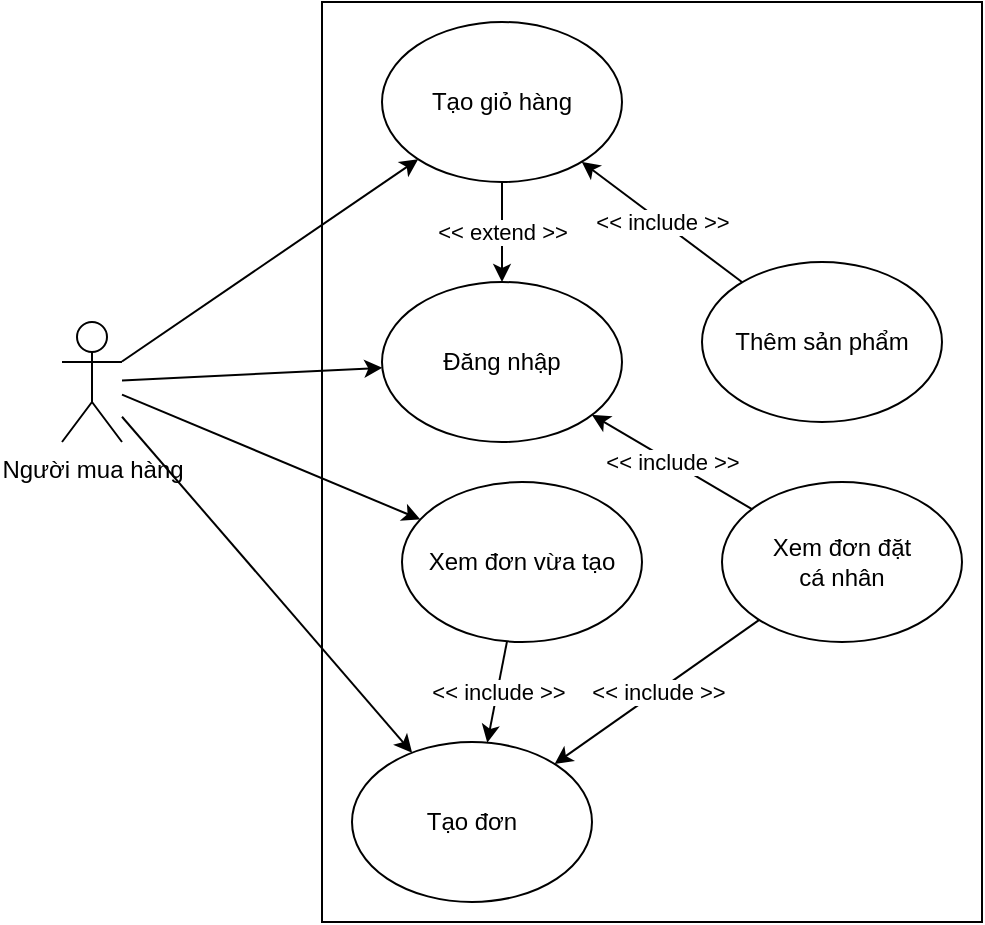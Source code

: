 <mxfile version="19.0.3" type="device"><diagram id="qdYuRsShj7G3t5fDsV2y" name="Page-1"><mxGraphModel dx="943" dy="614" grid="1" gridSize="10" guides="1" tooltips="1" connect="1" arrows="1" fold="1" page="1" pageScale="1" pageWidth="850" pageHeight="1100" math="0" shadow="0"><root><mxCell id="0"/><mxCell id="1" parent="0"/><mxCell id="baN-soKplbsTqqDCzF-q-1" value="Object" style="html=1;" vertex="1" parent="1"><mxGeometry x="350" y="320" width="330" height="460" as="geometry"/></mxCell><mxCell id="9pTlewjjPtEBUBOjCSyE-1" value="Người mua hàng" style="shape=umlActor;verticalLabelPosition=bottom;verticalAlign=top;html=1;outlineConnect=0;" parent="1" vertex="1"><mxGeometry x="220" y="480" width="30" height="60" as="geometry"/></mxCell><mxCell id="9pTlewjjPtEBUBOjCSyE-2" value="Tạo giỏ hàng" style="ellipse;whiteSpace=wrap;html=1;" parent="1" vertex="1"><mxGeometry x="380" y="330" width="120" height="80" as="geometry"/></mxCell><mxCell id="9pTlewjjPtEBUBOjCSyE-3" value="Thêm sản phẩm" style="ellipse;whiteSpace=wrap;html=1;" parent="1" vertex="1"><mxGeometry x="540" y="450" width="120" height="80" as="geometry"/></mxCell><mxCell id="9pTlewjjPtEBUBOjCSyE-4" value="&amp;lt;&amp;lt; include &amp;gt;&amp;gt;" style="endArrow=classic;html=1;rounded=0;" parent="1" source="9pTlewjjPtEBUBOjCSyE-3" target="9pTlewjjPtEBUBOjCSyE-2" edge="1"><mxGeometry width="50" height="50" relative="1" as="geometry"><mxPoint x="400" y="340" as="sourcePoint"/><mxPoint x="450" y="290" as="targetPoint"/></mxGeometry></mxCell><mxCell id="9pTlewjjPtEBUBOjCSyE-5" value="Đăng nhập" style="ellipse;whiteSpace=wrap;html=1;" parent="1" vertex="1"><mxGeometry x="380" y="460" width="120" height="80" as="geometry"/></mxCell><mxCell id="9pTlewjjPtEBUBOjCSyE-6" value="&amp;lt;&amp;lt; extend &amp;gt;&amp;gt;" style="endArrow=classic;html=1;rounded=0;" parent="1" source="9pTlewjjPtEBUBOjCSyE-2" target="9pTlewjjPtEBUBOjCSyE-5" edge="1"><mxGeometry width="50" height="50" relative="1" as="geometry"><mxPoint x="400" y="340" as="sourcePoint"/><mxPoint x="240" y="390" as="targetPoint"/></mxGeometry></mxCell><mxCell id="9pTlewjjPtEBUBOjCSyE-7" value="Xem đơn đặt&lt;br&gt;cá nhân" style="ellipse;whiteSpace=wrap;html=1;" parent="1" vertex="1"><mxGeometry x="550" y="560" width="120" height="80" as="geometry"/></mxCell><mxCell id="9pTlewjjPtEBUBOjCSyE-8" value="&amp;lt;&amp;lt; include &amp;gt;&amp;gt;" style="endArrow=classic;html=1;rounded=0;" parent="1" source="9pTlewjjPtEBUBOjCSyE-7" target="9pTlewjjPtEBUBOjCSyE-5" edge="1"><mxGeometry width="50" height="50" relative="1" as="geometry"><mxPoint x="520" y="330" as="sourcePoint"/><mxPoint x="570" y="280" as="targetPoint"/></mxGeometry></mxCell><mxCell id="9pTlewjjPtEBUBOjCSyE-9" value="Tạo đơn" style="ellipse;whiteSpace=wrap;html=1;" parent="1" vertex="1"><mxGeometry x="365" y="690" width="120" height="80" as="geometry"/></mxCell><mxCell id="9pTlewjjPtEBUBOjCSyE-10" value="&amp;lt;&amp;lt; include &amp;gt;&amp;gt;" style="endArrow=classic;html=1;rounded=0;" parent="1" source="9pTlewjjPtEBUBOjCSyE-7" target="9pTlewjjPtEBUBOjCSyE-9" edge="1"><mxGeometry width="50" height="50" relative="1" as="geometry"><mxPoint x="520" y="440" as="sourcePoint"/><mxPoint x="570" y="390" as="targetPoint"/></mxGeometry></mxCell><mxCell id="9pTlewjjPtEBUBOjCSyE-11" value="Xem đơn vừa tạo" style="ellipse;whiteSpace=wrap;html=1;" parent="1" vertex="1"><mxGeometry x="390" y="560" width="120" height="80" as="geometry"/></mxCell><mxCell id="9pTlewjjPtEBUBOjCSyE-13" value="&amp;lt;&amp;lt; include &amp;gt;&amp;gt;" style="endArrow=classic;html=1;rounded=0;" parent="1" source="9pTlewjjPtEBUBOjCSyE-11" target="9pTlewjjPtEBUBOjCSyE-9" edge="1"><mxGeometry width="50" height="50" relative="1" as="geometry"><mxPoint x="520" y="600" as="sourcePoint"/><mxPoint x="570" y="550" as="targetPoint"/></mxGeometry></mxCell><mxCell id="9pTlewjjPtEBUBOjCSyE-15" value="" style="endArrow=classic;html=1;rounded=0;" parent="1" source="9pTlewjjPtEBUBOjCSyE-1" target="9pTlewjjPtEBUBOjCSyE-5" edge="1"><mxGeometry width="50" height="50" relative="1" as="geometry"><mxPoint x="520" y="600" as="sourcePoint"/><mxPoint x="570" y="550" as="targetPoint"/></mxGeometry></mxCell><mxCell id="9pTlewjjPtEBUBOjCSyE-16" value="" style="endArrow=classic;html=1;rounded=0;" parent="1" source="9pTlewjjPtEBUBOjCSyE-1" target="9pTlewjjPtEBUBOjCSyE-2" edge="1"><mxGeometry width="50" height="50" relative="1" as="geometry"><mxPoint x="520" y="600" as="sourcePoint"/><mxPoint x="570" y="550" as="targetPoint"/></mxGeometry></mxCell><mxCell id="9pTlewjjPtEBUBOjCSyE-17" value="" style="endArrow=classic;html=1;rounded=0;" parent="1" source="9pTlewjjPtEBUBOjCSyE-1" target="9pTlewjjPtEBUBOjCSyE-9" edge="1"><mxGeometry width="50" height="50" relative="1" as="geometry"><mxPoint x="520" y="600" as="sourcePoint"/><mxPoint x="570" y="550" as="targetPoint"/></mxGeometry></mxCell><mxCell id="9pTlewjjPtEBUBOjCSyE-18" value="" style="endArrow=classic;html=1;rounded=0;" parent="1" source="9pTlewjjPtEBUBOjCSyE-1" target="9pTlewjjPtEBUBOjCSyE-11" edge="1"><mxGeometry width="50" height="50" relative="1" as="geometry"><mxPoint x="520" y="600" as="sourcePoint"/><mxPoint x="570" y="550" as="targetPoint"/></mxGeometry></mxCell></root></mxGraphModel></diagram></mxfile>